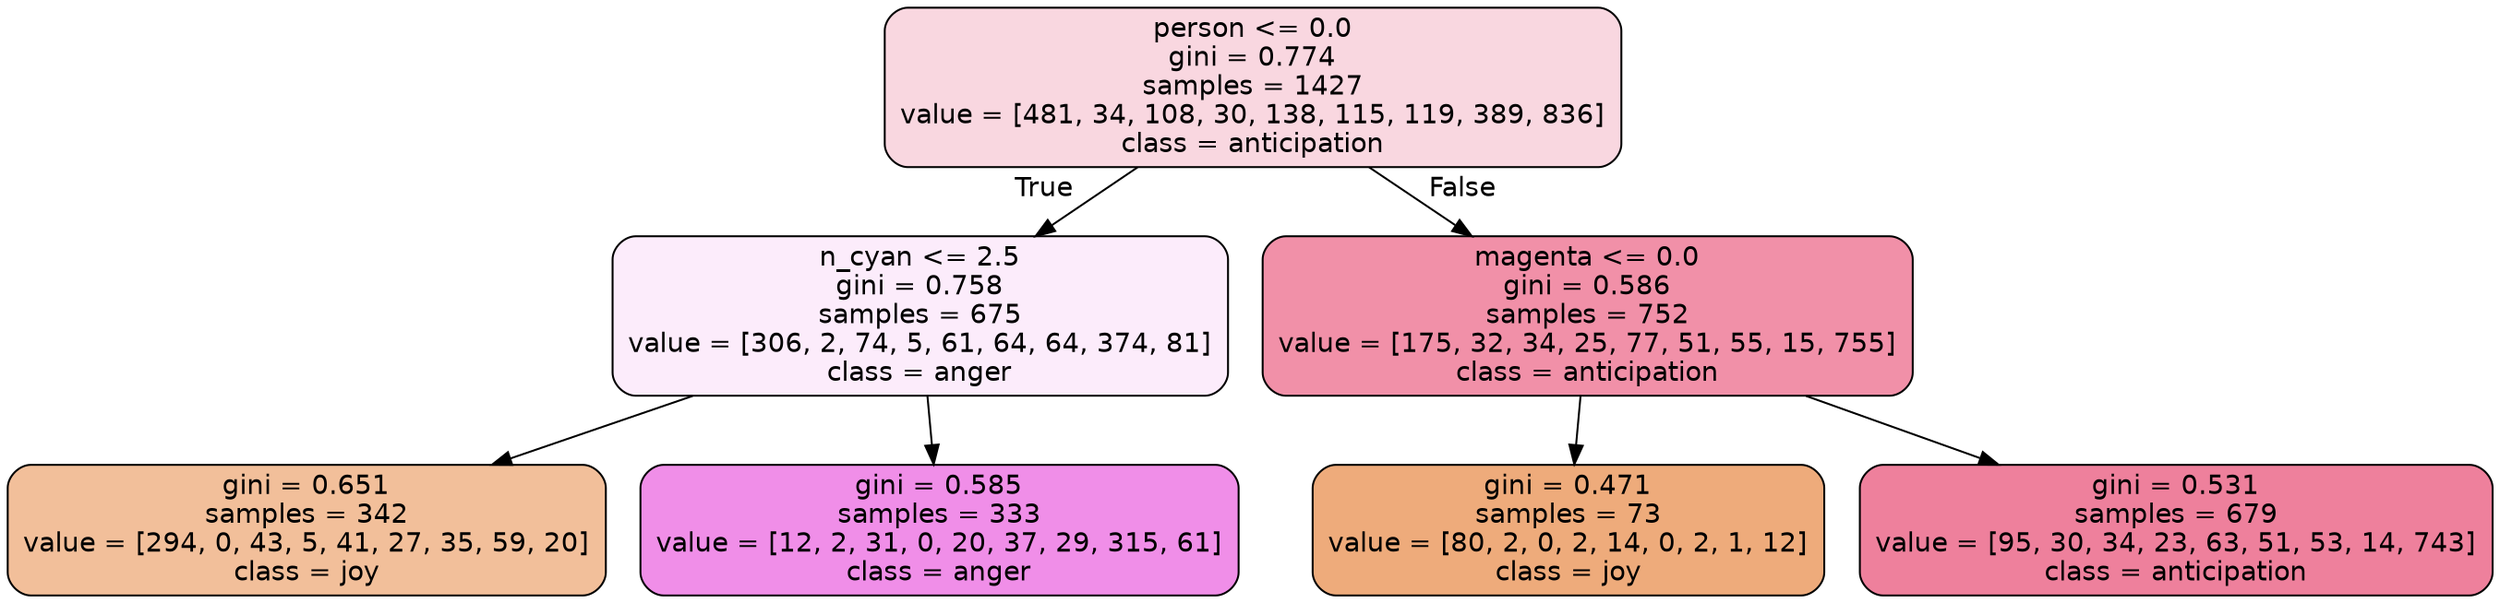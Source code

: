 digraph Tree {
node [shape=box, style="filled, rounded", color="black", fontname=helvetica] ;
edge [fontname=helvetica] ;
0 [label="person <= 0.0\ngini = 0.774\nsamples = 1427\nvalue = [481, 34, 108, 30, 138, 115, 119, 389, 836]\nclass = anticipation", fillcolor="#e5396433"] ;
1 [label="n_cyan <= 2.5\ngini = 0.758\nsamples = 675\nvalue = [306, 2, 74, 5, 61, 64, 64, 374, 81]\nclass = anger", fillcolor="#e539d718"] ;
0 -> 1 [labeldistance=2.5, labelangle=45, headlabel="True"] ;
2 [label="gini = 0.651\nsamples = 342\nvalue = [294, 0, 43, 5, 41, 27, 35, 59, 20]\nclass = joy", fillcolor="#e5813981"] ;
1 -> 2 ;
3 [label="gini = 0.585\nsamples = 333\nvalue = [12, 2, 31, 0, 20, 37, 29, 315, 61]\nclass = anger", fillcolor="#e539d791"] ;
1 -> 3 ;
4 [label="magenta <= 0.0\ngini = 0.586\nsamples = 752\nvalue = [175, 32, 34, 25, 77, 51, 55, 15, 755]\nclass = anticipation", fillcolor="#e539648e"] ;
0 -> 4 [labeldistance=2.5, labelangle=-45, headlabel="False"] ;
5 [label="gini = 0.471\nsamples = 73\nvalue = [80, 2, 0, 2, 14, 0, 2, 1, 12]\nclass = joy", fillcolor="#e58139aa"] ;
4 -> 5 ;
6 [label="gini = 0.531\nsamples = 679\nvalue = [95, 30, 34, 23, 63, 51, 53, 14, 743]\nclass = anticipation", fillcolor="#e53964a3"] ;
4 -> 6 ;
}